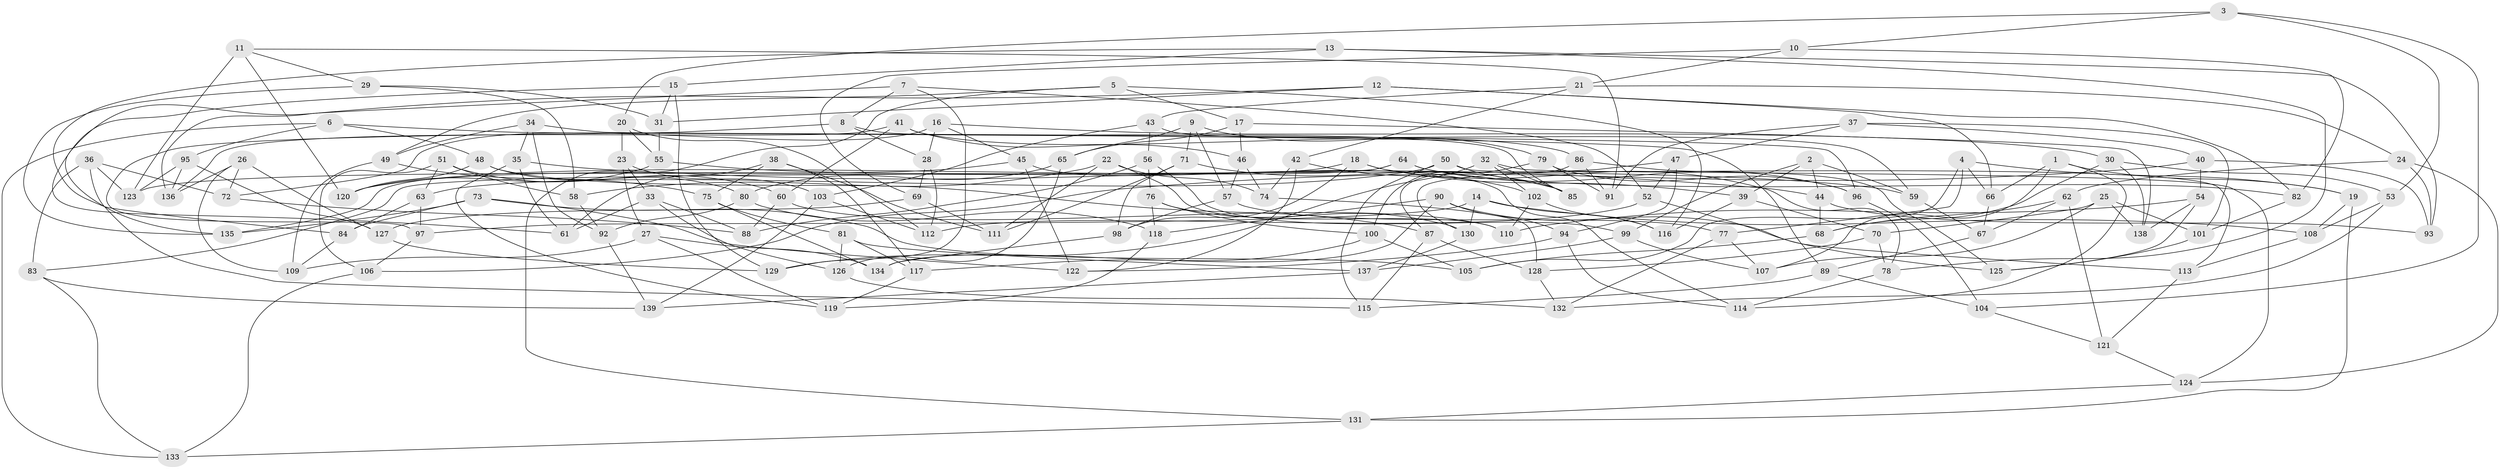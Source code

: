 // coarse degree distribution, {8: 0.37209302325581395, 6: 0.16279069767441862, 4: 0.06976744186046512, 9: 0.09302325581395349, 7: 0.23255813953488372, 5: 0.046511627906976744, 10: 0.023255813953488372}
// Generated by graph-tools (version 1.1) at 2025/38/03/04/25 23:38:05]
// undirected, 139 vertices, 278 edges
graph export_dot {
  node [color=gray90,style=filled];
  1;
  2;
  3;
  4;
  5;
  6;
  7;
  8;
  9;
  10;
  11;
  12;
  13;
  14;
  15;
  16;
  17;
  18;
  19;
  20;
  21;
  22;
  23;
  24;
  25;
  26;
  27;
  28;
  29;
  30;
  31;
  32;
  33;
  34;
  35;
  36;
  37;
  38;
  39;
  40;
  41;
  42;
  43;
  44;
  45;
  46;
  47;
  48;
  49;
  50;
  51;
  52;
  53;
  54;
  55;
  56;
  57;
  58;
  59;
  60;
  61;
  62;
  63;
  64;
  65;
  66;
  67;
  68;
  69;
  70;
  71;
  72;
  73;
  74;
  75;
  76;
  77;
  78;
  79;
  80;
  81;
  82;
  83;
  84;
  85;
  86;
  87;
  88;
  89;
  90;
  91;
  92;
  93;
  94;
  95;
  96;
  97;
  98;
  99;
  100;
  101;
  102;
  103;
  104;
  105;
  106;
  107;
  108;
  109;
  110;
  111;
  112;
  113;
  114;
  115;
  116;
  117;
  118;
  119;
  120;
  121;
  122;
  123;
  124;
  125;
  126;
  127;
  128;
  129;
  130;
  131;
  132;
  133;
  134;
  135;
  136;
  137;
  138;
  139;
  1 -- 19;
  1 -- 66;
  1 -- 107;
  1 -- 114;
  2 -- 59;
  2 -- 39;
  2 -- 99;
  2 -- 44;
  3 -- 53;
  3 -- 10;
  3 -- 104;
  3 -- 20;
  4 -- 19;
  4 -- 77;
  4 -- 66;
  4 -- 105;
  5 -- 17;
  5 -- 116;
  5 -- 131;
  5 -- 49;
  6 -- 89;
  6 -- 133;
  6 -- 95;
  6 -- 48;
  7 -- 8;
  7 -- 136;
  7 -- 129;
  7 -- 52;
  8 -- 97;
  8 -- 28;
  8 -- 85;
  9 -- 71;
  9 -- 79;
  9 -- 65;
  9 -- 57;
  10 -- 82;
  10 -- 69;
  10 -- 21;
  11 -- 91;
  11 -- 120;
  11 -- 123;
  11 -- 29;
  12 -- 135;
  12 -- 66;
  12 -- 31;
  12 -- 82;
  13 -- 15;
  13 -- 78;
  13 -- 84;
  13 -- 93;
  14 -- 116;
  14 -- 97;
  14 -- 130;
  14 -- 108;
  15 -- 61;
  15 -- 31;
  15 -- 129;
  16 -- 45;
  16 -- 28;
  16 -- 72;
  16 -- 30;
  17 -- 46;
  17 -- 138;
  17 -- 65;
  18 -- 39;
  18 -- 123;
  18 -- 98;
  18 -- 78;
  19 -- 108;
  19 -- 131;
  20 -- 55;
  20 -- 23;
  20 -- 112;
  21 -- 24;
  21 -- 42;
  21 -- 43;
  22 -- 111;
  22 -- 74;
  22 -- 58;
  22 -- 110;
  23 -- 27;
  23 -- 33;
  23 -- 103;
  24 -- 124;
  24 -- 62;
  24 -- 93;
  25 -- 101;
  25 -- 138;
  25 -- 70;
  25 -- 107;
  26 -- 109;
  26 -- 136;
  26 -- 72;
  26 -- 127;
  27 -- 109;
  27 -- 134;
  27 -- 119;
  28 -- 69;
  28 -- 112;
  29 -- 31;
  29 -- 135;
  29 -- 58;
  30 -- 68;
  30 -- 138;
  30 -- 53;
  31 -- 55;
  32 -- 85;
  32 -- 102;
  32 -- 124;
  32 -- 129;
  33 -- 61;
  33 -- 126;
  33 -- 88;
  34 -- 35;
  34 -- 92;
  34 -- 49;
  34 -- 96;
  35 -- 119;
  35 -- 44;
  35 -- 61;
  36 -- 83;
  36 -- 115;
  36 -- 123;
  36 -- 72;
  37 -- 47;
  37 -- 101;
  37 -- 91;
  37 -- 40;
  38 -- 117;
  38 -- 111;
  38 -- 61;
  38 -- 75;
  39 -- 70;
  39 -- 116;
  40 -- 93;
  40 -- 106;
  40 -- 54;
  41 -- 60;
  41 -- 46;
  41 -- 136;
  41 -- 86;
  42 -- 102;
  42 -- 122;
  42 -- 74;
  43 -- 59;
  43 -- 56;
  43 -- 103;
  44 -- 93;
  44 -- 68;
  45 -- 122;
  45 -- 114;
  45 -- 120;
  46 -- 74;
  46 -- 57;
  47 -- 130;
  47 -- 52;
  47 -- 94;
  48 -- 120;
  48 -- 80;
  48 -- 87;
  49 -- 75;
  49 -- 109;
  50 -- 115;
  50 -- 113;
  50 -- 85;
  50 -- 63;
  51 -- 106;
  51 -- 60;
  51 -- 58;
  51 -- 63;
  52 -- 125;
  52 -- 112;
  53 -- 132;
  53 -- 108;
  54 -- 110;
  54 -- 125;
  54 -- 138;
  55 -- 59;
  55 -- 120;
  56 -- 76;
  56 -- 99;
  56 -- 88;
  57 -- 77;
  57 -- 98;
  58 -- 92;
  59 -- 67;
  60 -- 110;
  60 -- 88;
  62 -- 67;
  62 -- 121;
  62 -- 68;
  63 -- 97;
  63 -- 84;
  64 -- 96;
  64 -- 82;
  64 -- 135;
  64 -- 83;
  65 -- 126;
  65 -- 80;
  66 -- 67;
  67 -- 89;
  68 -- 105;
  69 -- 111;
  69 -- 127;
  70 -- 78;
  70 -- 128;
  71 -- 85;
  71 -- 98;
  71 -- 111;
  72 -- 88;
  73 -- 105;
  73 -- 84;
  73 -- 122;
  73 -- 135;
  74 -- 128;
  75 -- 81;
  75 -- 134;
  76 -- 118;
  76 -- 130;
  76 -- 100;
  77 -- 132;
  77 -- 107;
  78 -- 114;
  79 -- 100;
  79 -- 96;
  79 -- 91;
  80 -- 118;
  80 -- 92;
  81 -- 137;
  81 -- 126;
  81 -- 117;
  82 -- 101;
  83 -- 133;
  83 -- 139;
  84 -- 109;
  86 -- 87;
  86 -- 91;
  86 -- 125;
  87 -- 115;
  87 -- 128;
  89 -- 115;
  89 -- 104;
  90 -- 94;
  90 -- 134;
  90 -- 118;
  90 -- 113;
  92 -- 139;
  94 -- 114;
  94 -- 122;
  95 -- 123;
  95 -- 136;
  95 -- 127;
  96 -- 104;
  97 -- 106;
  98 -- 134;
  99 -- 137;
  99 -- 107;
  100 -- 105;
  100 -- 117;
  101 -- 125;
  102 -- 116;
  102 -- 110;
  103 -- 139;
  103 -- 112;
  104 -- 121;
  106 -- 133;
  108 -- 113;
  113 -- 121;
  117 -- 119;
  118 -- 119;
  121 -- 124;
  124 -- 131;
  126 -- 132;
  127 -- 129;
  128 -- 132;
  130 -- 137;
  131 -- 133;
  137 -- 139;
}

